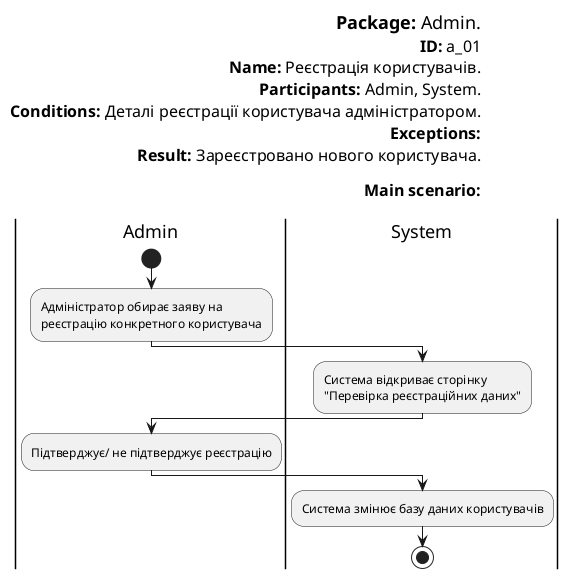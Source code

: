 @startuml
left header
<font color=000 size=18><b>Package:</b> Admin.
<font color=000 size=16><b>ID:</b> a_01
<font color=000 size=16><b>Name:</b> Реєстрація користувачів.
<font color=000 size=16><b>Participants:</b> Admin, System.
<font color=000 size=16><b>Conditions:</b> Деталі реєстрації користувача адміністратором.
<font color=000 size=16><b>Exceptions:</b> 
<font color=000 size=16><b>Result:</b> Зареєстровано нового користувача.

<font color=000 size=16><b>Main scenario:</b>

end header
|Admin|
start
:Адміністратор обирає заяву на \nреєстрацію конкретного користувача;
|System|
:Система відкриває сторінку
"Перевірка реєстраційних даних";
|Admin|
:Підтверджує/ не підтверджує реєстрацію;
|System|
:Система змінює базу даних користувачів;
stop
@enduml